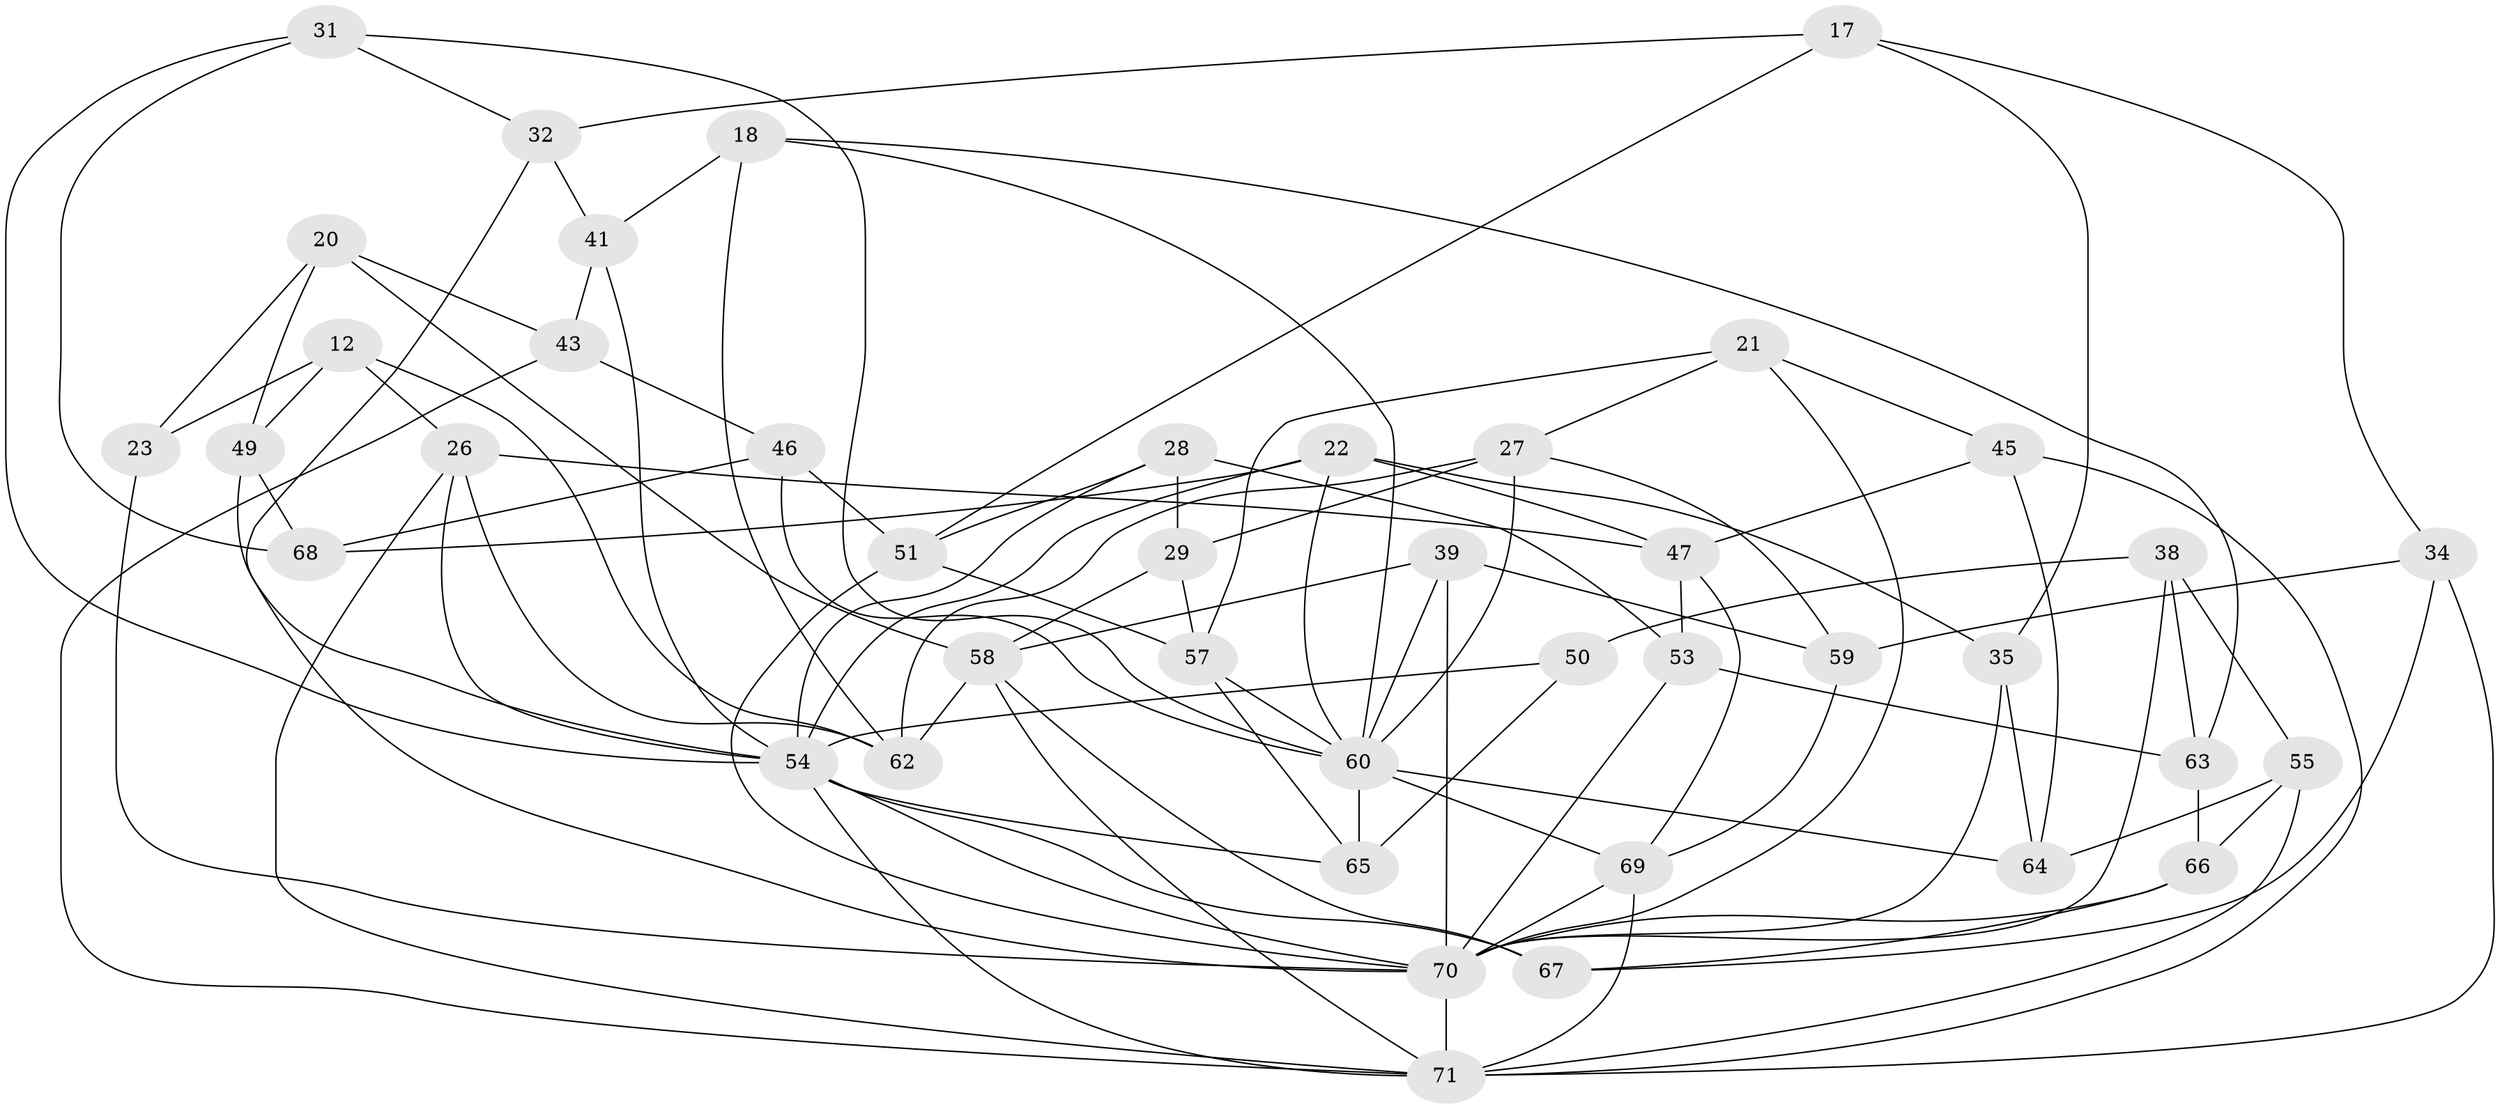// original degree distribution, {4: 1.0}
// Generated by graph-tools (version 1.1) at 2025/01/03/04/25 22:01:51]
// undirected, 42 vertices, 101 edges
graph export_dot {
graph [start="1"]
  node [color=gray90,style=filled];
  12 [super="+9"];
  17;
  18;
  20;
  21;
  22 [super="+16"];
  23;
  26 [super="+14"];
  27 [super="+10"];
  28;
  29;
  31;
  32;
  34;
  35;
  38;
  39;
  41;
  43;
  45;
  46;
  47 [super="+42"];
  49;
  50;
  51 [super="+36"];
  53;
  54 [super="+2+8+19+52"];
  55;
  57 [super="+13"];
  58 [super="+11"];
  59;
  60 [super="+3+40"];
  62 [super="+37"];
  63;
  64;
  65 [super="+24"];
  66;
  67;
  68;
  69 [super="+44"];
  70 [super="+48+56"];
  71 [super="+33+61"];
  12 -- 23 [weight=2];
  12 -- 49;
  12 -- 26 [weight=2];
  12 -- 62;
  17 -- 32;
  17 -- 34;
  17 -- 35;
  17 -- 51;
  18 -- 63;
  18 -- 62;
  18 -- 41;
  18 -- 60;
  20 -- 43;
  20 -- 23;
  20 -- 49;
  20 -- 58;
  21 -- 57;
  21 -- 45;
  21 -- 70;
  21 -- 27;
  22 -- 47 [weight=2];
  22 -- 54 [weight=3];
  22 -- 35;
  22 -- 68;
  22 -- 60;
  23 -- 70;
  26 -- 62;
  26 -- 47;
  26 -- 71;
  26 -- 54;
  27 -- 59;
  27 -- 29;
  27 -- 60;
  27 -- 62 [weight=2];
  28 -- 29;
  28 -- 51;
  28 -- 53;
  28 -- 54;
  29 -- 58;
  29 -- 57;
  31 -- 32;
  31 -- 68;
  31 -- 60;
  31 -- 54;
  32 -- 41;
  32 -- 70;
  34 -- 67;
  34 -- 59;
  34 -- 71;
  35 -- 64;
  35 -- 70;
  38 -- 50;
  38 -- 55;
  38 -- 63;
  38 -- 70;
  39 -- 59;
  39 -- 60;
  39 -- 70;
  39 -- 58;
  41 -- 43;
  41 -- 54;
  43 -- 46;
  43 -- 71;
  45 -- 64;
  45 -- 71;
  45 -- 47;
  46 -- 68;
  46 -- 60;
  46 -- 51;
  47 -- 69;
  47 -- 53;
  49 -- 68;
  49 -- 54;
  50 -- 65 [weight=2];
  50 -- 54;
  51 -- 57 [weight=2];
  51 -- 70;
  53 -- 63;
  53 -- 70;
  54 -- 67;
  54 -- 71;
  54 -- 65;
  54 -- 70 [weight=2];
  55 -- 64;
  55 -- 66;
  55 -- 71;
  57 -- 60;
  57 -- 65;
  58 -- 67;
  58 -- 62;
  58 -- 71;
  59 -- 69;
  60 -- 69 [weight=2];
  60 -- 65 [weight=2];
  60 -- 64;
  63 -- 66;
  66 -- 67;
  66 -- 70;
  69 -- 71;
  69 -- 70;
  70 -- 71 [weight=2];
}
